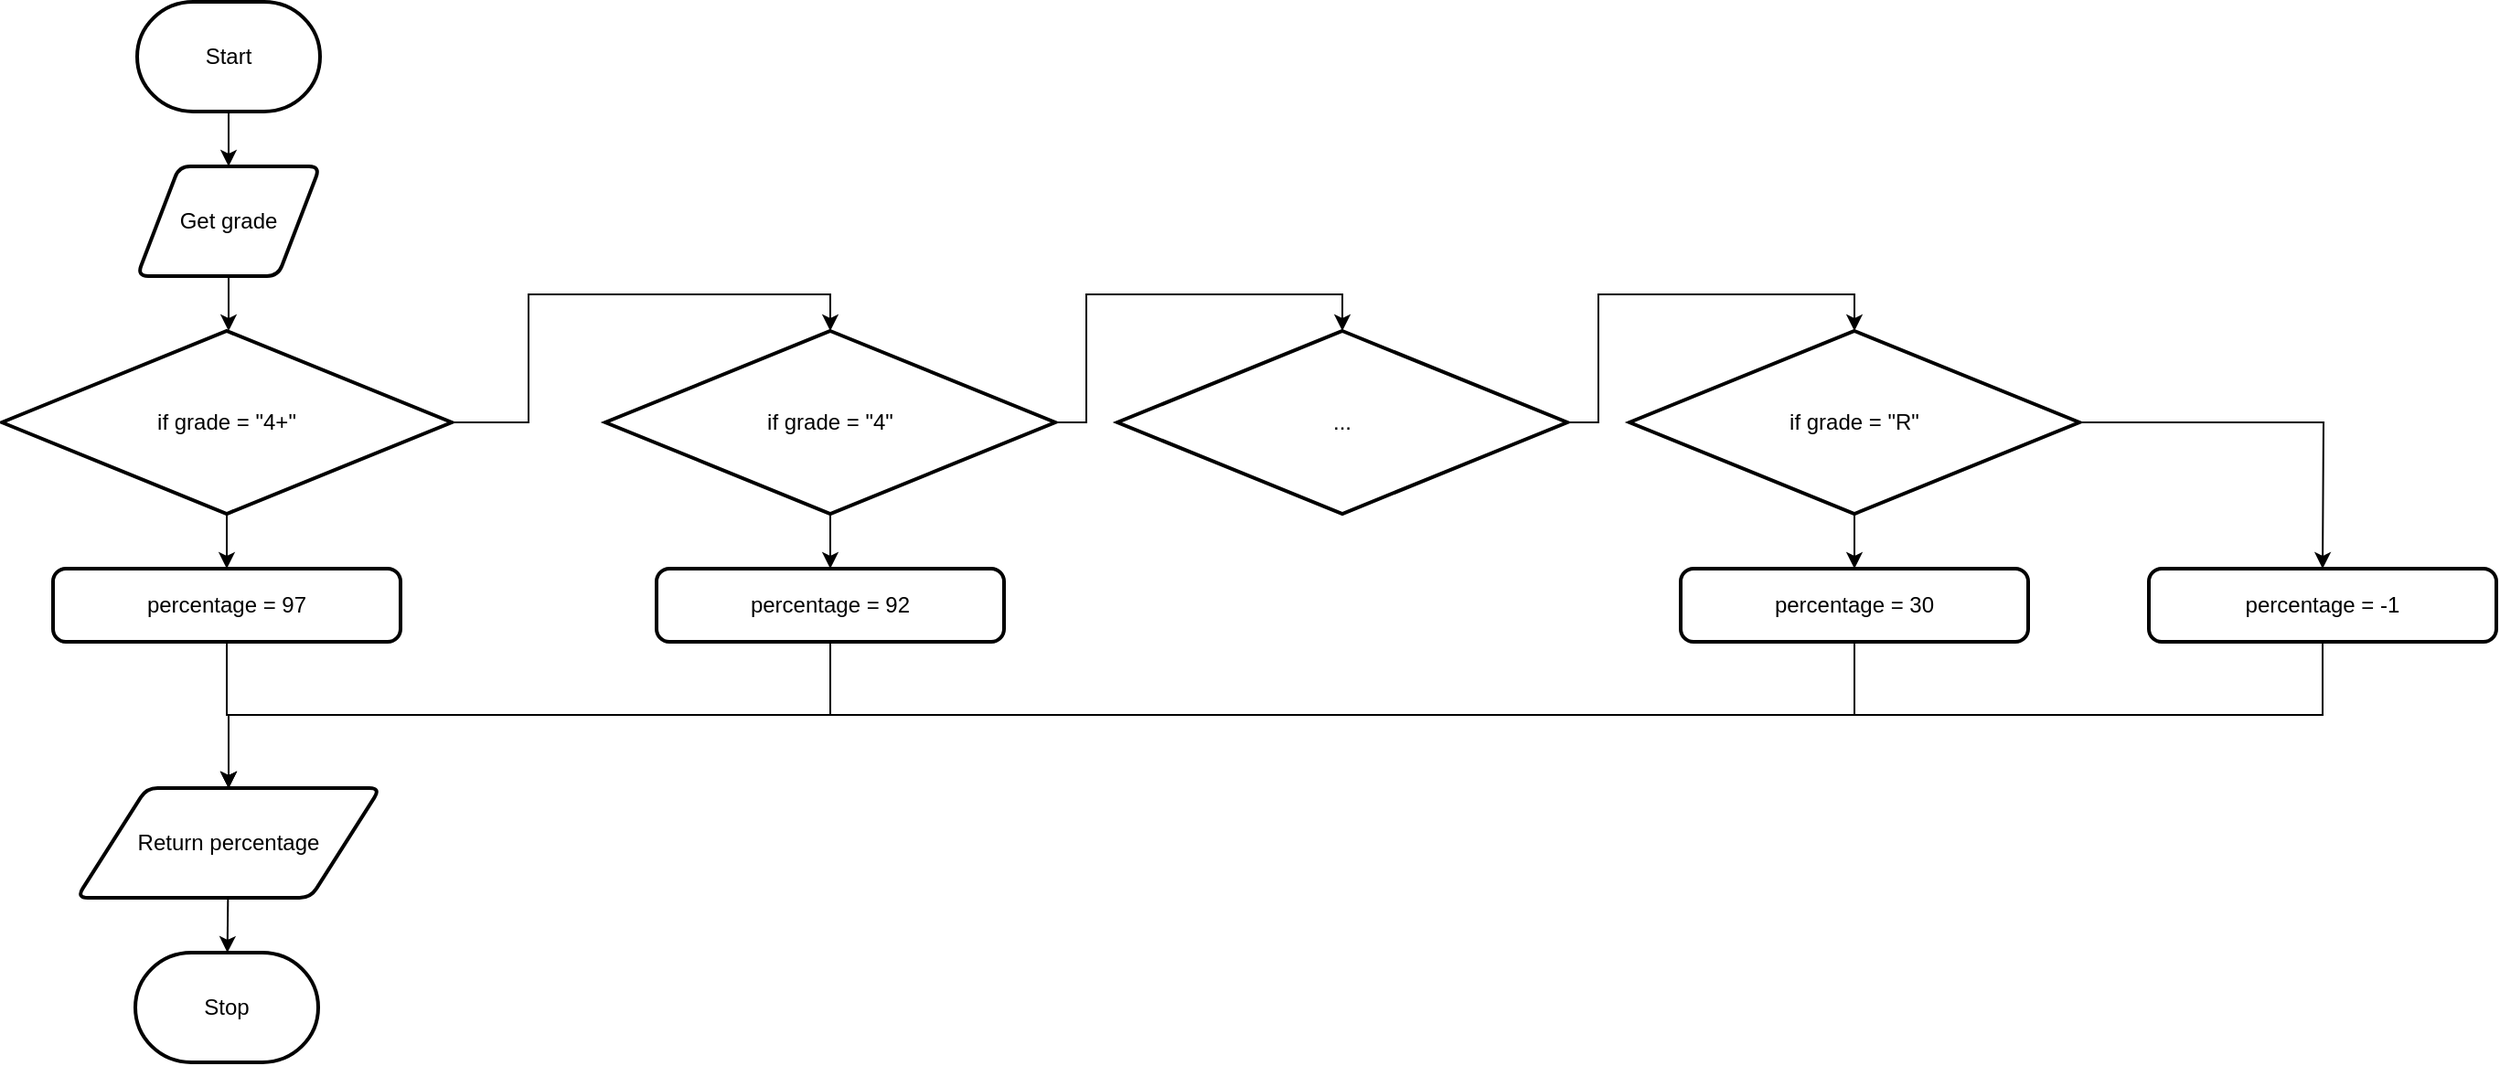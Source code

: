 <mxfile>
    <diagram id="aqkya4TFRdpiTSBKbrii" name="Flowchart">
        <mxGraphModel dx="1074" dy="709" grid="1" gridSize="10" guides="1" tooltips="1" connect="1" arrows="1" fold="1" page="1" pageScale="1" pageWidth="827" pageHeight="1169" math="0" shadow="0">
            <root>
                <mxCell id="7Z-LrOooxTyzb09muiCP-0"/>
                <mxCell id="7Z-LrOooxTyzb09muiCP-1" parent="7Z-LrOooxTyzb09muiCP-0"/>
                <mxCell id="7Z-LrOooxTyzb09muiCP-7" value="" style="edgeStyle=none;html=1;" parent="7Z-LrOooxTyzb09muiCP-1" source="7Z-LrOooxTyzb09muiCP-2" target="7Z-LrOooxTyzb09muiCP-3" edge="1">
                    <mxGeometry relative="1" as="geometry"/>
                </mxCell>
                <mxCell id="7Z-LrOooxTyzb09muiCP-2" value="Start" style="strokeWidth=2;html=1;shape=mxgraph.flowchart.terminator;whiteSpace=wrap;" parent="7Z-LrOooxTyzb09muiCP-1" vertex="1">
                    <mxGeometry x="364" y="80" width="100" height="60" as="geometry"/>
                </mxCell>
                <mxCell id="7Z-LrOooxTyzb09muiCP-8" value="" style="edgeStyle=none;html=1;" parent="7Z-LrOooxTyzb09muiCP-1" source="7Z-LrOooxTyzb09muiCP-3" edge="1">
                    <mxGeometry relative="1" as="geometry">
                        <mxPoint x="414" y="260" as="targetPoint"/>
                    </mxGeometry>
                </mxCell>
                <mxCell id="7Z-LrOooxTyzb09muiCP-3" value="Get grade" style="shape=parallelogram;html=1;strokeWidth=2;perimeter=parallelogramPerimeter;whiteSpace=wrap;rounded=1;arcSize=12;size=0.23;" parent="7Z-LrOooxTyzb09muiCP-1" vertex="1">
                    <mxGeometry x="364" y="170" width="100" height="60" as="geometry"/>
                </mxCell>
                <mxCell id="7Z-LrOooxTyzb09muiCP-10" value="" style="edgeStyle=none;html=1;" parent="7Z-LrOooxTyzb09muiCP-1" source="7Z-LrOooxTyzb09muiCP-5" target="7Z-LrOooxTyzb09muiCP-6" edge="1">
                    <mxGeometry relative="1" as="geometry"/>
                </mxCell>
                <mxCell id="7Z-LrOooxTyzb09muiCP-5" value="Return percentage" style="shape=parallelogram;html=1;strokeWidth=2;perimeter=parallelogramPerimeter;whiteSpace=wrap;rounded=1;arcSize=12;size=0.23;" parent="7Z-LrOooxTyzb09muiCP-1" vertex="1">
                    <mxGeometry x="331" y="510" width="166" height="60" as="geometry"/>
                </mxCell>
                <mxCell id="7Z-LrOooxTyzb09muiCP-6" value="Stop" style="strokeWidth=2;html=1;shape=mxgraph.flowchart.terminator;whiteSpace=wrap;" parent="7Z-LrOooxTyzb09muiCP-1" vertex="1">
                    <mxGeometry x="363" y="600" width="100" height="60" as="geometry"/>
                </mxCell>
                <mxCell id="2" style="edgeStyle=orthogonalEdgeStyle;html=1;entryX=0.5;entryY=0;entryDx=0;entryDy=0;entryPerimeter=0;rounded=0;" edge="1" parent="7Z-LrOooxTyzb09muiCP-1" source="0" target="1">
                    <mxGeometry relative="1" as="geometry">
                        <Array as="points">
                            <mxPoint x="578" y="310"/>
                            <mxPoint x="578" y="240"/>
                            <mxPoint x="743" y="240"/>
                        </Array>
                    </mxGeometry>
                </mxCell>
                <mxCell id="8" value="" style="edgeStyle=orthogonalEdgeStyle;rounded=0;html=1;" edge="1" parent="7Z-LrOooxTyzb09muiCP-1" source="0" target="7">
                    <mxGeometry relative="1" as="geometry"/>
                </mxCell>
                <mxCell id="0" value="if grade = &quot;4+&quot;" style="strokeWidth=2;html=1;shape=mxgraph.flowchart.decision;whiteSpace=wrap;" vertex="1" parent="7Z-LrOooxTyzb09muiCP-1">
                    <mxGeometry x="290" y="260" width="246" height="100" as="geometry"/>
                </mxCell>
                <mxCell id="4" style="edgeStyle=orthogonalEdgeStyle;rounded=0;html=1;entryX=0.5;entryY=0;entryDx=0;entryDy=0;entryPerimeter=0;" edge="1" parent="7Z-LrOooxTyzb09muiCP-1" source="1" target="3">
                    <mxGeometry relative="1" as="geometry">
                        <Array as="points">
                            <mxPoint x="883" y="310"/>
                            <mxPoint x="883" y="240"/>
                            <mxPoint x="1023" y="240"/>
                        </Array>
                    </mxGeometry>
                </mxCell>
                <mxCell id="10" value="" style="edgeStyle=orthogonalEdgeStyle;rounded=0;html=1;" edge="1" parent="7Z-LrOooxTyzb09muiCP-1" source="1" target="9">
                    <mxGeometry relative="1" as="geometry"/>
                </mxCell>
                <mxCell id="1" value="if grade = &quot;4&quot;" style="strokeWidth=2;html=1;shape=mxgraph.flowchart.decision;whiteSpace=wrap;" vertex="1" parent="7Z-LrOooxTyzb09muiCP-1">
                    <mxGeometry x="620" y="260" width="246" height="100" as="geometry"/>
                </mxCell>
                <mxCell id="6" style="edgeStyle=orthogonalEdgeStyle;rounded=0;html=1;entryX=0.5;entryY=0;entryDx=0;entryDy=0;entryPerimeter=0;" edge="1" parent="7Z-LrOooxTyzb09muiCP-1" source="3" target="5">
                    <mxGeometry relative="1" as="geometry">
                        <Array as="points">
                            <mxPoint x="1163" y="310"/>
                            <mxPoint x="1163" y="240"/>
                            <mxPoint x="1303" y="240"/>
                        </Array>
                    </mxGeometry>
                </mxCell>
                <mxCell id="3" value="..." style="strokeWidth=2;html=1;shape=mxgraph.flowchart.decision;whiteSpace=wrap;" vertex="1" parent="7Z-LrOooxTyzb09muiCP-1">
                    <mxGeometry x="900" y="260" width="246" height="100" as="geometry"/>
                </mxCell>
                <mxCell id="14" value="" style="edgeStyle=orthogonalEdgeStyle;rounded=0;html=1;" edge="1" parent="7Z-LrOooxTyzb09muiCP-1" source="5" target="13">
                    <mxGeometry relative="1" as="geometry"/>
                </mxCell>
                <mxCell id="16" style="edgeStyle=orthogonalEdgeStyle;rounded=0;html=1;entryX=0.5;entryY=0;entryDx=0;entryDy=0;" edge="1" parent="7Z-LrOooxTyzb09muiCP-1" source="5">
                    <mxGeometry relative="1" as="geometry">
                        <mxPoint x="1559" y="390" as="targetPoint"/>
                    </mxGeometry>
                </mxCell>
                <mxCell id="5" value="if grade = &quot;R&quot;" style="strokeWidth=2;html=1;shape=mxgraph.flowchart.decision;whiteSpace=wrap;" vertex="1" parent="7Z-LrOooxTyzb09muiCP-1">
                    <mxGeometry x="1180" y="260" width="246" height="100" as="geometry"/>
                </mxCell>
                <mxCell id="18" style="edgeStyle=orthogonalEdgeStyle;rounded=0;html=1;entryX=0.5;entryY=0;entryDx=0;entryDy=0;" edge="1" parent="7Z-LrOooxTyzb09muiCP-1" source="7" target="7Z-LrOooxTyzb09muiCP-5">
                    <mxGeometry relative="1" as="geometry"/>
                </mxCell>
                <mxCell id="7" value="percentage = 97" style="rounded=1;whiteSpace=wrap;html=1;absoluteArcSize=1;arcSize=14;strokeWidth=2;" vertex="1" parent="7Z-LrOooxTyzb09muiCP-1">
                    <mxGeometry x="318" y="390" width="190" height="40" as="geometry"/>
                </mxCell>
                <mxCell id="19" style="edgeStyle=orthogonalEdgeStyle;rounded=0;html=1;entryX=0.5;entryY=0;entryDx=0;entryDy=0;" edge="1" parent="7Z-LrOooxTyzb09muiCP-1" source="9" target="7Z-LrOooxTyzb09muiCP-5">
                    <mxGeometry relative="1" as="geometry">
                        <Array as="points">
                            <mxPoint x="743" y="470"/>
                            <mxPoint x="414" y="470"/>
                        </Array>
                    </mxGeometry>
                </mxCell>
                <mxCell id="9" value="percentage = 92" style="rounded=1;whiteSpace=wrap;html=1;absoluteArcSize=1;arcSize=14;strokeWidth=2;" vertex="1" parent="7Z-LrOooxTyzb09muiCP-1">
                    <mxGeometry x="648" y="390" width="190" height="40" as="geometry"/>
                </mxCell>
                <mxCell id="20" style="edgeStyle=orthogonalEdgeStyle;rounded=0;html=1;entryX=0.5;entryY=0;entryDx=0;entryDy=0;" edge="1" parent="7Z-LrOooxTyzb09muiCP-1" source="13" target="7Z-LrOooxTyzb09muiCP-5">
                    <mxGeometry relative="1" as="geometry">
                        <Array as="points">
                            <mxPoint x="1303" y="470"/>
                            <mxPoint x="414" y="470"/>
                        </Array>
                    </mxGeometry>
                </mxCell>
                <mxCell id="13" value="percentage = 30" style="rounded=1;whiteSpace=wrap;html=1;absoluteArcSize=1;arcSize=14;strokeWidth=2;" vertex="1" parent="7Z-LrOooxTyzb09muiCP-1">
                    <mxGeometry x="1208" y="390" width="190" height="40" as="geometry"/>
                </mxCell>
                <mxCell id="21" style="edgeStyle=orthogonalEdgeStyle;rounded=0;html=1;entryX=0.5;entryY=0;entryDx=0;entryDy=0;" edge="1" parent="7Z-LrOooxTyzb09muiCP-1" source="17" target="7Z-LrOooxTyzb09muiCP-5">
                    <mxGeometry relative="1" as="geometry">
                        <Array as="points">
                            <mxPoint x="1559" y="470"/>
                            <mxPoint x="414" y="470"/>
                        </Array>
                    </mxGeometry>
                </mxCell>
                <mxCell id="17" value="percentage = -1" style="rounded=1;whiteSpace=wrap;html=1;absoluteArcSize=1;arcSize=14;strokeWidth=2;" vertex="1" parent="7Z-LrOooxTyzb09muiCP-1">
                    <mxGeometry x="1464" y="390" width="190" height="40" as="geometry"/>
                </mxCell>
            </root>
        </mxGraphModel>
    </diagram>
</mxfile>